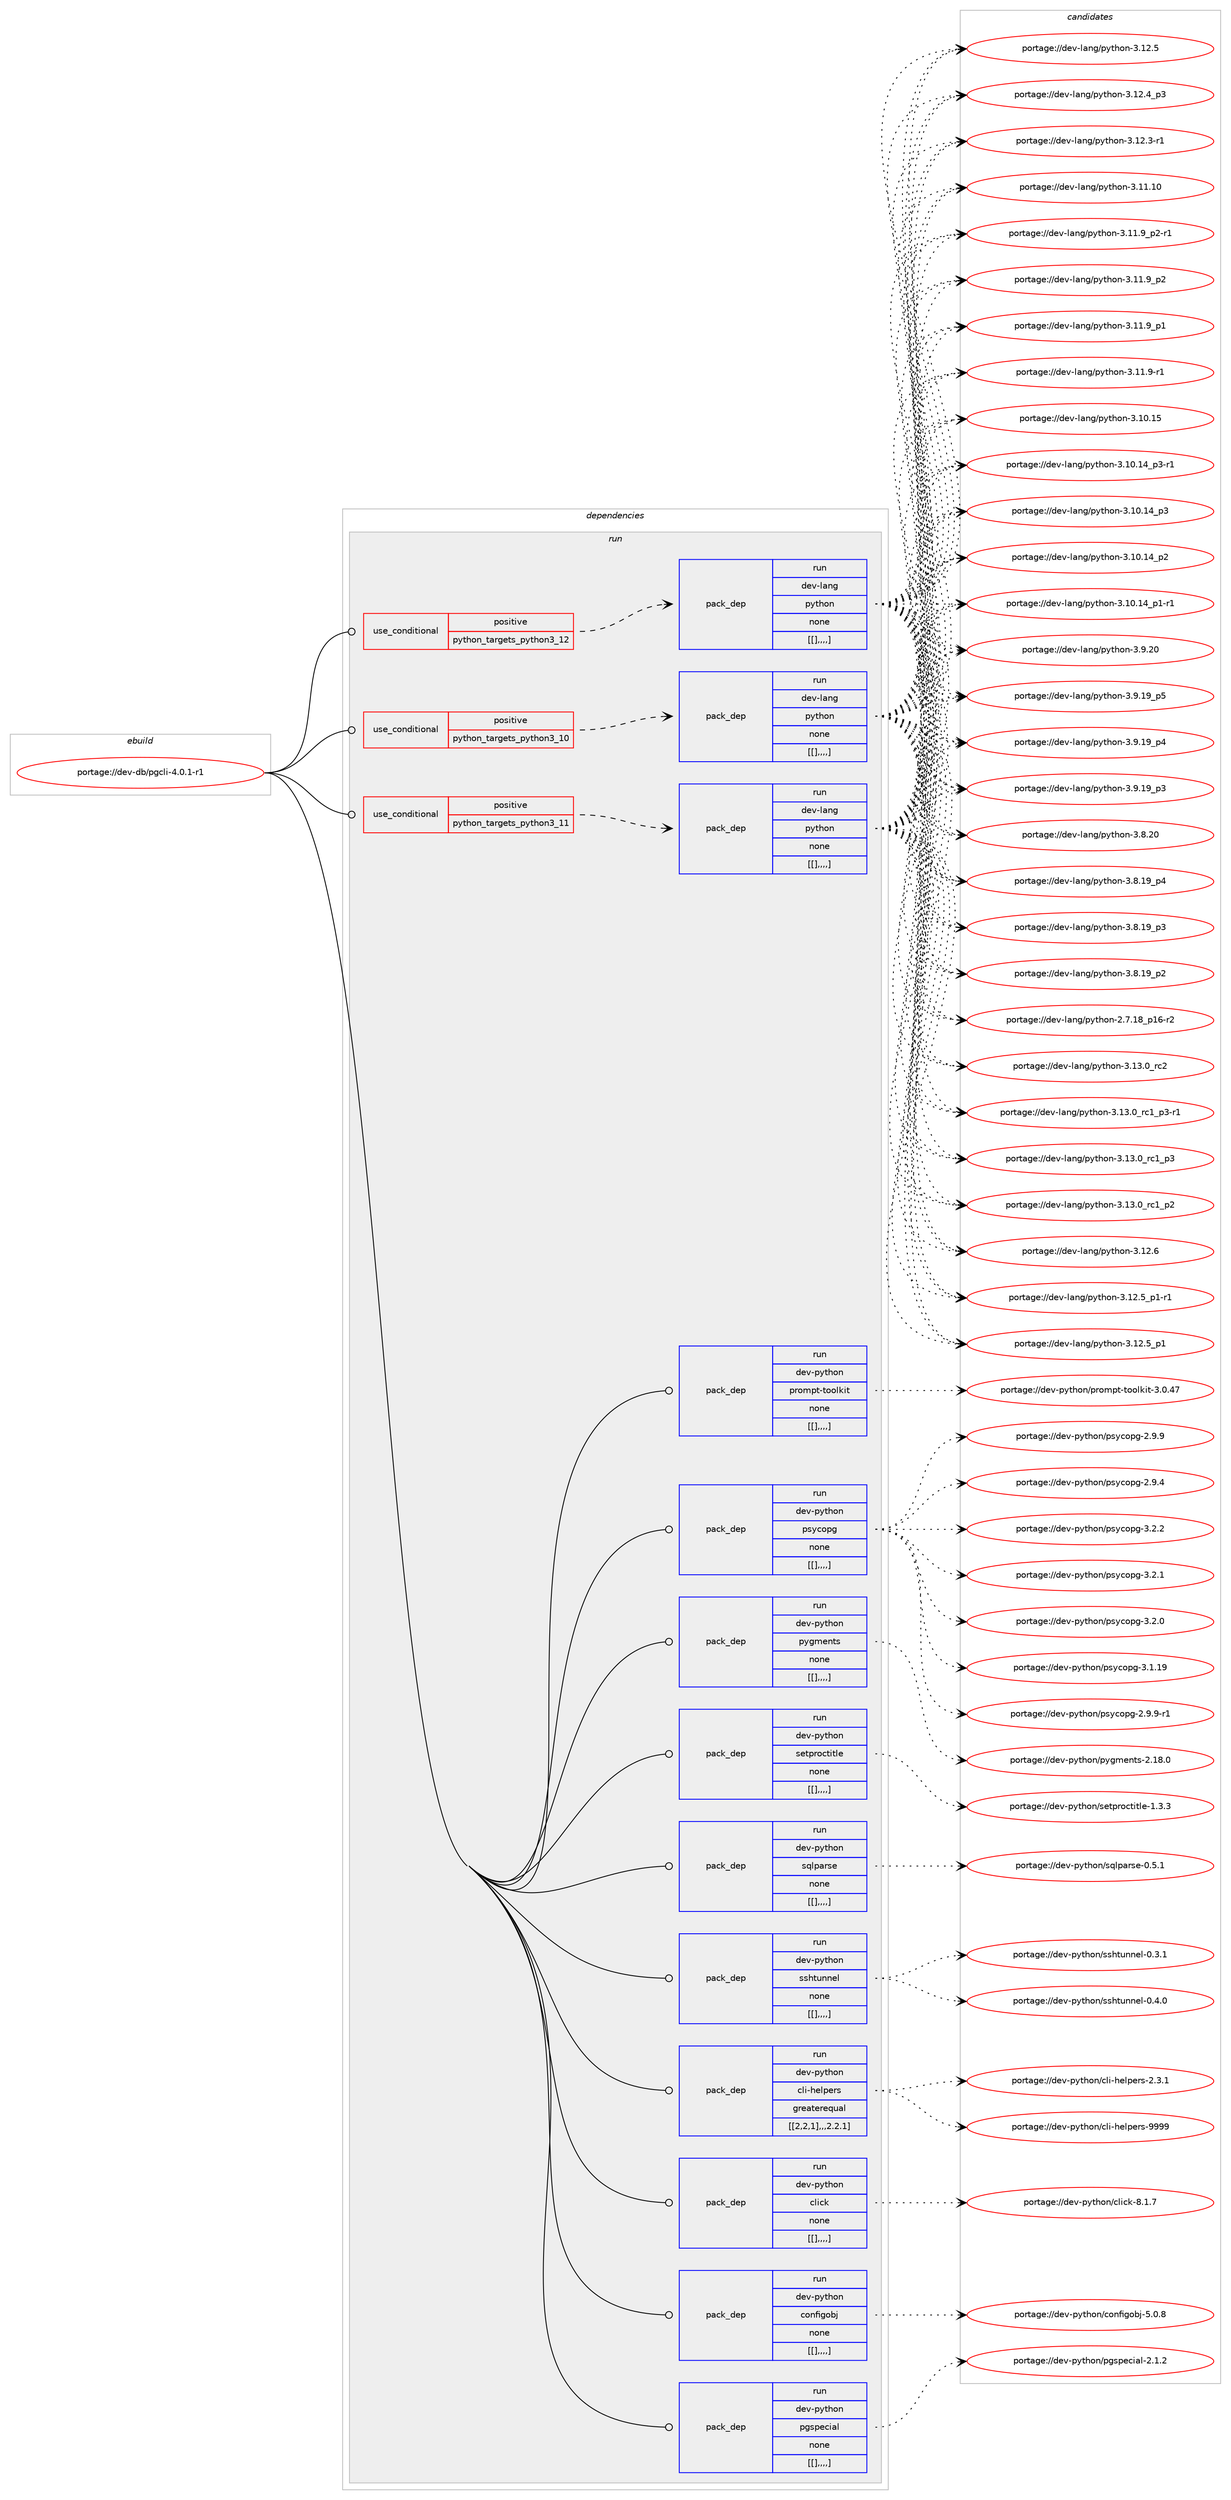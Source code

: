 digraph prolog {

# *************
# Graph options
# *************

newrank=true;
concentrate=true;
compound=true;
graph [rankdir=LR,fontname=Helvetica,fontsize=10,ranksep=1.5];#, ranksep=2.5, nodesep=0.2];
edge  [arrowhead=vee];
node  [fontname=Helvetica,fontsize=10];

# **********
# The ebuild
# **********

subgraph cluster_leftcol {
color=gray;
label=<<i>ebuild</i>>;
id [label="portage://dev-db/pgcli-4.0.1-r1", color=red, width=4, href="../dev-db/pgcli-4.0.1-r1.svg"];
}

# ****************
# The dependencies
# ****************

subgraph cluster_midcol {
color=gray;
label=<<i>dependencies</i>>;
subgraph cluster_compile {
fillcolor="#eeeeee";
style=filled;
label=<<i>compile</i>>;
}
subgraph cluster_compileandrun {
fillcolor="#eeeeee";
style=filled;
label=<<i>compile and run</i>>;
}
subgraph cluster_run {
fillcolor="#eeeeee";
style=filled;
label=<<i>run</i>>;
subgraph cond18085 {
dependency68744 [label=<<TABLE BORDER="0" CELLBORDER="1" CELLSPACING="0" CELLPADDING="4"><TR><TD ROWSPAN="3" CELLPADDING="10">use_conditional</TD></TR><TR><TD>positive</TD></TR><TR><TD>python_targets_python3_10</TD></TR></TABLE>>, shape=none, color=red];
subgraph pack49714 {
dependency68745 [label=<<TABLE BORDER="0" CELLBORDER="1" CELLSPACING="0" CELLPADDING="4" WIDTH="220"><TR><TD ROWSPAN="6" CELLPADDING="30">pack_dep</TD></TR><TR><TD WIDTH="110">run</TD></TR><TR><TD>dev-lang</TD></TR><TR><TD>python</TD></TR><TR><TD>none</TD></TR><TR><TD>[[],,,,]</TD></TR></TABLE>>, shape=none, color=blue];
}
dependency68744:e -> dependency68745:w [weight=20,style="dashed",arrowhead="vee"];
}
id:e -> dependency68744:w [weight=20,style="solid",arrowhead="odot"];
subgraph cond18086 {
dependency68746 [label=<<TABLE BORDER="0" CELLBORDER="1" CELLSPACING="0" CELLPADDING="4"><TR><TD ROWSPAN="3" CELLPADDING="10">use_conditional</TD></TR><TR><TD>positive</TD></TR><TR><TD>python_targets_python3_11</TD></TR></TABLE>>, shape=none, color=red];
subgraph pack49715 {
dependency68747 [label=<<TABLE BORDER="0" CELLBORDER="1" CELLSPACING="0" CELLPADDING="4" WIDTH="220"><TR><TD ROWSPAN="6" CELLPADDING="30">pack_dep</TD></TR><TR><TD WIDTH="110">run</TD></TR><TR><TD>dev-lang</TD></TR><TR><TD>python</TD></TR><TR><TD>none</TD></TR><TR><TD>[[],,,,]</TD></TR></TABLE>>, shape=none, color=blue];
}
dependency68746:e -> dependency68747:w [weight=20,style="dashed",arrowhead="vee"];
}
id:e -> dependency68746:w [weight=20,style="solid",arrowhead="odot"];
subgraph cond18087 {
dependency68748 [label=<<TABLE BORDER="0" CELLBORDER="1" CELLSPACING="0" CELLPADDING="4"><TR><TD ROWSPAN="3" CELLPADDING="10">use_conditional</TD></TR><TR><TD>positive</TD></TR><TR><TD>python_targets_python3_12</TD></TR></TABLE>>, shape=none, color=red];
subgraph pack49716 {
dependency68749 [label=<<TABLE BORDER="0" CELLBORDER="1" CELLSPACING="0" CELLPADDING="4" WIDTH="220"><TR><TD ROWSPAN="6" CELLPADDING="30">pack_dep</TD></TR><TR><TD WIDTH="110">run</TD></TR><TR><TD>dev-lang</TD></TR><TR><TD>python</TD></TR><TR><TD>none</TD></TR><TR><TD>[[],,,,]</TD></TR></TABLE>>, shape=none, color=blue];
}
dependency68748:e -> dependency68749:w [weight=20,style="dashed",arrowhead="vee"];
}
id:e -> dependency68748:w [weight=20,style="solid",arrowhead="odot"];
subgraph pack49717 {
dependency68750 [label=<<TABLE BORDER="0" CELLBORDER="1" CELLSPACING="0" CELLPADDING="4" WIDTH="220"><TR><TD ROWSPAN="6" CELLPADDING="30">pack_dep</TD></TR><TR><TD WIDTH="110">run</TD></TR><TR><TD>dev-python</TD></TR><TR><TD>cli-helpers</TD></TR><TR><TD>greaterequal</TD></TR><TR><TD>[[2,2,1],,,2.2.1]</TD></TR></TABLE>>, shape=none, color=blue];
}
id:e -> dependency68750:w [weight=20,style="solid",arrowhead="odot"];
subgraph pack49718 {
dependency68751 [label=<<TABLE BORDER="0" CELLBORDER="1" CELLSPACING="0" CELLPADDING="4" WIDTH="220"><TR><TD ROWSPAN="6" CELLPADDING="30">pack_dep</TD></TR><TR><TD WIDTH="110">run</TD></TR><TR><TD>dev-python</TD></TR><TR><TD>click</TD></TR><TR><TD>none</TD></TR><TR><TD>[[],,,,]</TD></TR></TABLE>>, shape=none, color=blue];
}
id:e -> dependency68751:w [weight=20,style="solid",arrowhead="odot"];
subgraph pack49719 {
dependency68752 [label=<<TABLE BORDER="0" CELLBORDER="1" CELLSPACING="0" CELLPADDING="4" WIDTH="220"><TR><TD ROWSPAN="6" CELLPADDING="30">pack_dep</TD></TR><TR><TD WIDTH="110">run</TD></TR><TR><TD>dev-python</TD></TR><TR><TD>configobj</TD></TR><TR><TD>none</TD></TR><TR><TD>[[],,,,]</TD></TR></TABLE>>, shape=none, color=blue];
}
id:e -> dependency68752:w [weight=20,style="solid",arrowhead="odot"];
subgraph pack49720 {
dependency68753 [label=<<TABLE BORDER="0" CELLBORDER="1" CELLSPACING="0" CELLPADDING="4" WIDTH="220"><TR><TD ROWSPAN="6" CELLPADDING="30">pack_dep</TD></TR><TR><TD WIDTH="110">run</TD></TR><TR><TD>dev-python</TD></TR><TR><TD>pgspecial</TD></TR><TR><TD>none</TD></TR><TR><TD>[[],,,,]</TD></TR></TABLE>>, shape=none, color=blue];
}
id:e -> dependency68753:w [weight=20,style="solid",arrowhead="odot"];
subgraph pack49721 {
dependency68754 [label=<<TABLE BORDER="0" CELLBORDER="1" CELLSPACING="0" CELLPADDING="4" WIDTH="220"><TR><TD ROWSPAN="6" CELLPADDING="30">pack_dep</TD></TR><TR><TD WIDTH="110">run</TD></TR><TR><TD>dev-python</TD></TR><TR><TD>prompt-toolkit</TD></TR><TR><TD>none</TD></TR><TR><TD>[[],,,,]</TD></TR></TABLE>>, shape=none, color=blue];
}
id:e -> dependency68754:w [weight=20,style="solid",arrowhead="odot"];
subgraph pack49722 {
dependency68755 [label=<<TABLE BORDER="0" CELLBORDER="1" CELLSPACING="0" CELLPADDING="4" WIDTH="220"><TR><TD ROWSPAN="6" CELLPADDING="30">pack_dep</TD></TR><TR><TD WIDTH="110">run</TD></TR><TR><TD>dev-python</TD></TR><TR><TD>psycopg</TD></TR><TR><TD>none</TD></TR><TR><TD>[[],,,,]</TD></TR></TABLE>>, shape=none, color=blue];
}
id:e -> dependency68755:w [weight=20,style="solid",arrowhead="odot"];
subgraph pack49723 {
dependency68756 [label=<<TABLE BORDER="0" CELLBORDER="1" CELLSPACING="0" CELLPADDING="4" WIDTH="220"><TR><TD ROWSPAN="6" CELLPADDING="30">pack_dep</TD></TR><TR><TD WIDTH="110">run</TD></TR><TR><TD>dev-python</TD></TR><TR><TD>pygments</TD></TR><TR><TD>none</TD></TR><TR><TD>[[],,,,]</TD></TR></TABLE>>, shape=none, color=blue];
}
id:e -> dependency68756:w [weight=20,style="solid",arrowhead="odot"];
subgraph pack49724 {
dependency68757 [label=<<TABLE BORDER="0" CELLBORDER="1" CELLSPACING="0" CELLPADDING="4" WIDTH="220"><TR><TD ROWSPAN="6" CELLPADDING="30">pack_dep</TD></TR><TR><TD WIDTH="110">run</TD></TR><TR><TD>dev-python</TD></TR><TR><TD>setproctitle</TD></TR><TR><TD>none</TD></TR><TR><TD>[[],,,,]</TD></TR></TABLE>>, shape=none, color=blue];
}
id:e -> dependency68757:w [weight=20,style="solid",arrowhead="odot"];
subgraph pack49725 {
dependency68758 [label=<<TABLE BORDER="0" CELLBORDER="1" CELLSPACING="0" CELLPADDING="4" WIDTH="220"><TR><TD ROWSPAN="6" CELLPADDING="30">pack_dep</TD></TR><TR><TD WIDTH="110">run</TD></TR><TR><TD>dev-python</TD></TR><TR><TD>sqlparse</TD></TR><TR><TD>none</TD></TR><TR><TD>[[],,,,]</TD></TR></TABLE>>, shape=none, color=blue];
}
id:e -> dependency68758:w [weight=20,style="solid",arrowhead="odot"];
subgraph pack49726 {
dependency68759 [label=<<TABLE BORDER="0" CELLBORDER="1" CELLSPACING="0" CELLPADDING="4" WIDTH="220"><TR><TD ROWSPAN="6" CELLPADDING="30">pack_dep</TD></TR><TR><TD WIDTH="110">run</TD></TR><TR><TD>dev-python</TD></TR><TR><TD>sshtunnel</TD></TR><TR><TD>none</TD></TR><TR><TD>[[],,,,]</TD></TR></TABLE>>, shape=none, color=blue];
}
id:e -> dependency68759:w [weight=20,style="solid",arrowhead="odot"];
}
}

# **************
# The candidates
# **************

subgraph cluster_choices {
rank=same;
color=gray;
label=<<i>candidates</i>>;

subgraph choice49714 {
color=black;
nodesep=1;
choice10010111845108971101034711212111610411111045514649514648951149950 [label="portage://dev-lang/python-3.13.0_rc2", color=red, width=4,href="../dev-lang/python-3.13.0_rc2.svg"];
choice1001011184510897110103471121211161041111104551464951464895114994995112514511449 [label="portage://dev-lang/python-3.13.0_rc1_p3-r1", color=red, width=4,href="../dev-lang/python-3.13.0_rc1_p3-r1.svg"];
choice100101118451089711010347112121116104111110455146495146489511499499511251 [label="portage://dev-lang/python-3.13.0_rc1_p3", color=red, width=4,href="../dev-lang/python-3.13.0_rc1_p3.svg"];
choice100101118451089711010347112121116104111110455146495146489511499499511250 [label="portage://dev-lang/python-3.13.0_rc1_p2", color=red, width=4,href="../dev-lang/python-3.13.0_rc1_p2.svg"];
choice10010111845108971101034711212111610411111045514649504654 [label="portage://dev-lang/python-3.12.6", color=red, width=4,href="../dev-lang/python-3.12.6.svg"];
choice1001011184510897110103471121211161041111104551464950465395112494511449 [label="portage://dev-lang/python-3.12.5_p1-r1", color=red, width=4,href="../dev-lang/python-3.12.5_p1-r1.svg"];
choice100101118451089711010347112121116104111110455146495046539511249 [label="portage://dev-lang/python-3.12.5_p1", color=red, width=4,href="../dev-lang/python-3.12.5_p1.svg"];
choice10010111845108971101034711212111610411111045514649504653 [label="portage://dev-lang/python-3.12.5", color=red, width=4,href="../dev-lang/python-3.12.5.svg"];
choice100101118451089711010347112121116104111110455146495046529511251 [label="portage://dev-lang/python-3.12.4_p3", color=red, width=4,href="../dev-lang/python-3.12.4_p3.svg"];
choice100101118451089711010347112121116104111110455146495046514511449 [label="portage://dev-lang/python-3.12.3-r1", color=red, width=4,href="../dev-lang/python-3.12.3-r1.svg"];
choice1001011184510897110103471121211161041111104551464949464948 [label="portage://dev-lang/python-3.11.10", color=red, width=4,href="../dev-lang/python-3.11.10.svg"];
choice1001011184510897110103471121211161041111104551464949465795112504511449 [label="portage://dev-lang/python-3.11.9_p2-r1", color=red, width=4,href="../dev-lang/python-3.11.9_p2-r1.svg"];
choice100101118451089711010347112121116104111110455146494946579511250 [label="portage://dev-lang/python-3.11.9_p2", color=red, width=4,href="../dev-lang/python-3.11.9_p2.svg"];
choice100101118451089711010347112121116104111110455146494946579511249 [label="portage://dev-lang/python-3.11.9_p1", color=red, width=4,href="../dev-lang/python-3.11.9_p1.svg"];
choice100101118451089711010347112121116104111110455146494946574511449 [label="portage://dev-lang/python-3.11.9-r1", color=red, width=4,href="../dev-lang/python-3.11.9-r1.svg"];
choice1001011184510897110103471121211161041111104551464948464953 [label="portage://dev-lang/python-3.10.15", color=red, width=4,href="../dev-lang/python-3.10.15.svg"];
choice100101118451089711010347112121116104111110455146494846495295112514511449 [label="portage://dev-lang/python-3.10.14_p3-r1", color=red, width=4,href="../dev-lang/python-3.10.14_p3-r1.svg"];
choice10010111845108971101034711212111610411111045514649484649529511251 [label="portage://dev-lang/python-3.10.14_p3", color=red, width=4,href="../dev-lang/python-3.10.14_p3.svg"];
choice10010111845108971101034711212111610411111045514649484649529511250 [label="portage://dev-lang/python-3.10.14_p2", color=red, width=4,href="../dev-lang/python-3.10.14_p2.svg"];
choice100101118451089711010347112121116104111110455146494846495295112494511449 [label="portage://dev-lang/python-3.10.14_p1-r1", color=red, width=4,href="../dev-lang/python-3.10.14_p1-r1.svg"];
choice10010111845108971101034711212111610411111045514657465048 [label="portage://dev-lang/python-3.9.20", color=red, width=4,href="../dev-lang/python-3.9.20.svg"];
choice100101118451089711010347112121116104111110455146574649579511253 [label="portage://dev-lang/python-3.9.19_p5", color=red, width=4,href="../dev-lang/python-3.9.19_p5.svg"];
choice100101118451089711010347112121116104111110455146574649579511252 [label="portage://dev-lang/python-3.9.19_p4", color=red, width=4,href="../dev-lang/python-3.9.19_p4.svg"];
choice100101118451089711010347112121116104111110455146574649579511251 [label="portage://dev-lang/python-3.9.19_p3", color=red, width=4,href="../dev-lang/python-3.9.19_p3.svg"];
choice10010111845108971101034711212111610411111045514656465048 [label="portage://dev-lang/python-3.8.20", color=red, width=4,href="../dev-lang/python-3.8.20.svg"];
choice100101118451089711010347112121116104111110455146564649579511252 [label="portage://dev-lang/python-3.8.19_p4", color=red, width=4,href="../dev-lang/python-3.8.19_p4.svg"];
choice100101118451089711010347112121116104111110455146564649579511251 [label="portage://dev-lang/python-3.8.19_p3", color=red, width=4,href="../dev-lang/python-3.8.19_p3.svg"];
choice100101118451089711010347112121116104111110455146564649579511250 [label="portage://dev-lang/python-3.8.19_p2", color=red, width=4,href="../dev-lang/python-3.8.19_p2.svg"];
choice100101118451089711010347112121116104111110455046554649569511249544511450 [label="portage://dev-lang/python-2.7.18_p16-r2", color=red, width=4,href="../dev-lang/python-2.7.18_p16-r2.svg"];
dependency68745:e -> choice10010111845108971101034711212111610411111045514649514648951149950:w [style=dotted,weight="100"];
dependency68745:e -> choice1001011184510897110103471121211161041111104551464951464895114994995112514511449:w [style=dotted,weight="100"];
dependency68745:e -> choice100101118451089711010347112121116104111110455146495146489511499499511251:w [style=dotted,weight="100"];
dependency68745:e -> choice100101118451089711010347112121116104111110455146495146489511499499511250:w [style=dotted,weight="100"];
dependency68745:e -> choice10010111845108971101034711212111610411111045514649504654:w [style=dotted,weight="100"];
dependency68745:e -> choice1001011184510897110103471121211161041111104551464950465395112494511449:w [style=dotted,weight="100"];
dependency68745:e -> choice100101118451089711010347112121116104111110455146495046539511249:w [style=dotted,weight="100"];
dependency68745:e -> choice10010111845108971101034711212111610411111045514649504653:w [style=dotted,weight="100"];
dependency68745:e -> choice100101118451089711010347112121116104111110455146495046529511251:w [style=dotted,weight="100"];
dependency68745:e -> choice100101118451089711010347112121116104111110455146495046514511449:w [style=dotted,weight="100"];
dependency68745:e -> choice1001011184510897110103471121211161041111104551464949464948:w [style=dotted,weight="100"];
dependency68745:e -> choice1001011184510897110103471121211161041111104551464949465795112504511449:w [style=dotted,weight="100"];
dependency68745:e -> choice100101118451089711010347112121116104111110455146494946579511250:w [style=dotted,weight="100"];
dependency68745:e -> choice100101118451089711010347112121116104111110455146494946579511249:w [style=dotted,weight="100"];
dependency68745:e -> choice100101118451089711010347112121116104111110455146494946574511449:w [style=dotted,weight="100"];
dependency68745:e -> choice1001011184510897110103471121211161041111104551464948464953:w [style=dotted,weight="100"];
dependency68745:e -> choice100101118451089711010347112121116104111110455146494846495295112514511449:w [style=dotted,weight="100"];
dependency68745:e -> choice10010111845108971101034711212111610411111045514649484649529511251:w [style=dotted,weight="100"];
dependency68745:e -> choice10010111845108971101034711212111610411111045514649484649529511250:w [style=dotted,weight="100"];
dependency68745:e -> choice100101118451089711010347112121116104111110455146494846495295112494511449:w [style=dotted,weight="100"];
dependency68745:e -> choice10010111845108971101034711212111610411111045514657465048:w [style=dotted,weight="100"];
dependency68745:e -> choice100101118451089711010347112121116104111110455146574649579511253:w [style=dotted,weight="100"];
dependency68745:e -> choice100101118451089711010347112121116104111110455146574649579511252:w [style=dotted,weight="100"];
dependency68745:e -> choice100101118451089711010347112121116104111110455146574649579511251:w [style=dotted,weight="100"];
dependency68745:e -> choice10010111845108971101034711212111610411111045514656465048:w [style=dotted,weight="100"];
dependency68745:e -> choice100101118451089711010347112121116104111110455146564649579511252:w [style=dotted,weight="100"];
dependency68745:e -> choice100101118451089711010347112121116104111110455146564649579511251:w [style=dotted,weight="100"];
dependency68745:e -> choice100101118451089711010347112121116104111110455146564649579511250:w [style=dotted,weight="100"];
dependency68745:e -> choice100101118451089711010347112121116104111110455046554649569511249544511450:w [style=dotted,weight="100"];
}
subgraph choice49715 {
color=black;
nodesep=1;
choice10010111845108971101034711212111610411111045514649514648951149950 [label="portage://dev-lang/python-3.13.0_rc2", color=red, width=4,href="../dev-lang/python-3.13.0_rc2.svg"];
choice1001011184510897110103471121211161041111104551464951464895114994995112514511449 [label="portage://dev-lang/python-3.13.0_rc1_p3-r1", color=red, width=4,href="../dev-lang/python-3.13.0_rc1_p3-r1.svg"];
choice100101118451089711010347112121116104111110455146495146489511499499511251 [label="portage://dev-lang/python-3.13.0_rc1_p3", color=red, width=4,href="../dev-lang/python-3.13.0_rc1_p3.svg"];
choice100101118451089711010347112121116104111110455146495146489511499499511250 [label="portage://dev-lang/python-3.13.0_rc1_p2", color=red, width=4,href="../dev-lang/python-3.13.0_rc1_p2.svg"];
choice10010111845108971101034711212111610411111045514649504654 [label="portage://dev-lang/python-3.12.6", color=red, width=4,href="../dev-lang/python-3.12.6.svg"];
choice1001011184510897110103471121211161041111104551464950465395112494511449 [label="portage://dev-lang/python-3.12.5_p1-r1", color=red, width=4,href="../dev-lang/python-3.12.5_p1-r1.svg"];
choice100101118451089711010347112121116104111110455146495046539511249 [label="portage://dev-lang/python-3.12.5_p1", color=red, width=4,href="../dev-lang/python-3.12.5_p1.svg"];
choice10010111845108971101034711212111610411111045514649504653 [label="portage://dev-lang/python-3.12.5", color=red, width=4,href="../dev-lang/python-3.12.5.svg"];
choice100101118451089711010347112121116104111110455146495046529511251 [label="portage://dev-lang/python-3.12.4_p3", color=red, width=4,href="../dev-lang/python-3.12.4_p3.svg"];
choice100101118451089711010347112121116104111110455146495046514511449 [label="portage://dev-lang/python-3.12.3-r1", color=red, width=4,href="../dev-lang/python-3.12.3-r1.svg"];
choice1001011184510897110103471121211161041111104551464949464948 [label="portage://dev-lang/python-3.11.10", color=red, width=4,href="../dev-lang/python-3.11.10.svg"];
choice1001011184510897110103471121211161041111104551464949465795112504511449 [label="portage://dev-lang/python-3.11.9_p2-r1", color=red, width=4,href="../dev-lang/python-3.11.9_p2-r1.svg"];
choice100101118451089711010347112121116104111110455146494946579511250 [label="portage://dev-lang/python-3.11.9_p2", color=red, width=4,href="../dev-lang/python-3.11.9_p2.svg"];
choice100101118451089711010347112121116104111110455146494946579511249 [label="portage://dev-lang/python-3.11.9_p1", color=red, width=4,href="../dev-lang/python-3.11.9_p1.svg"];
choice100101118451089711010347112121116104111110455146494946574511449 [label="portage://dev-lang/python-3.11.9-r1", color=red, width=4,href="../dev-lang/python-3.11.9-r1.svg"];
choice1001011184510897110103471121211161041111104551464948464953 [label="portage://dev-lang/python-3.10.15", color=red, width=4,href="../dev-lang/python-3.10.15.svg"];
choice100101118451089711010347112121116104111110455146494846495295112514511449 [label="portage://dev-lang/python-3.10.14_p3-r1", color=red, width=4,href="../dev-lang/python-3.10.14_p3-r1.svg"];
choice10010111845108971101034711212111610411111045514649484649529511251 [label="portage://dev-lang/python-3.10.14_p3", color=red, width=4,href="../dev-lang/python-3.10.14_p3.svg"];
choice10010111845108971101034711212111610411111045514649484649529511250 [label="portage://dev-lang/python-3.10.14_p2", color=red, width=4,href="../dev-lang/python-3.10.14_p2.svg"];
choice100101118451089711010347112121116104111110455146494846495295112494511449 [label="portage://dev-lang/python-3.10.14_p1-r1", color=red, width=4,href="../dev-lang/python-3.10.14_p1-r1.svg"];
choice10010111845108971101034711212111610411111045514657465048 [label="portage://dev-lang/python-3.9.20", color=red, width=4,href="../dev-lang/python-3.9.20.svg"];
choice100101118451089711010347112121116104111110455146574649579511253 [label="portage://dev-lang/python-3.9.19_p5", color=red, width=4,href="../dev-lang/python-3.9.19_p5.svg"];
choice100101118451089711010347112121116104111110455146574649579511252 [label="portage://dev-lang/python-3.9.19_p4", color=red, width=4,href="../dev-lang/python-3.9.19_p4.svg"];
choice100101118451089711010347112121116104111110455146574649579511251 [label="portage://dev-lang/python-3.9.19_p3", color=red, width=4,href="../dev-lang/python-3.9.19_p3.svg"];
choice10010111845108971101034711212111610411111045514656465048 [label="portage://dev-lang/python-3.8.20", color=red, width=4,href="../dev-lang/python-3.8.20.svg"];
choice100101118451089711010347112121116104111110455146564649579511252 [label="portage://dev-lang/python-3.8.19_p4", color=red, width=4,href="../dev-lang/python-3.8.19_p4.svg"];
choice100101118451089711010347112121116104111110455146564649579511251 [label="portage://dev-lang/python-3.8.19_p3", color=red, width=4,href="../dev-lang/python-3.8.19_p3.svg"];
choice100101118451089711010347112121116104111110455146564649579511250 [label="portage://dev-lang/python-3.8.19_p2", color=red, width=4,href="../dev-lang/python-3.8.19_p2.svg"];
choice100101118451089711010347112121116104111110455046554649569511249544511450 [label="portage://dev-lang/python-2.7.18_p16-r2", color=red, width=4,href="../dev-lang/python-2.7.18_p16-r2.svg"];
dependency68747:e -> choice10010111845108971101034711212111610411111045514649514648951149950:w [style=dotted,weight="100"];
dependency68747:e -> choice1001011184510897110103471121211161041111104551464951464895114994995112514511449:w [style=dotted,weight="100"];
dependency68747:e -> choice100101118451089711010347112121116104111110455146495146489511499499511251:w [style=dotted,weight="100"];
dependency68747:e -> choice100101118451089711010347112121116104111110455146495146489511499499511250:w [style=dotted,weight="100"];
dependency68747:e -> choice10010111845108971101034711212111610411111045514649504654:w [style=dotted,weight="100"];
dependency68747:e -> choice1001011184510897110103471121211161041111104551464950465395112494511449:w [style=dotted,weight="100"];
dependency68747:e -> choice100101118451089711010347112121116104111110455146495046539511249:w [style=dotted,weight="100"];
dependency68747:e -> choice10010111845108971101034711212111610411111045514649504653:w [style=dotted,weight="100"];
dependency68747:e -> choice100101118451089711010347112121116104111110455146495046529511251:w [style=dotted,weight="100"];
dependency68747:e -> choice100101118451089711010347112121116104111110455146495046514511449:w [style=dotted,weight="100"];
dependency68747:e -> choice1001011184510897110103471121211161041111104551464949464948:w [style=dotted,weight="100"];
dependency68747:e -> choice1001011184510897110103471121211161041111104551464949465795112504511449:w [style=dotted,weight="100"];
dependency68747:e -> choice100101118451089711010347112121116104111110455146494946579511250:w [style=dotted,weight="100"];
dependency68747:e -> choice100101118451089711010347112121116104111110455146494946579511249:w [style=dotted,weight="100"];
dependency68747:e -> choice100101118451089711010347112121116104111110455146494946574511449:w [style=dotted,weight="100"];
dependency68747:e -> choice1001011184510897110103471121211161041111104551464948464953:w [style=dotted,weight="100"];
dependency68747:e -> choice100101118451089711010347112121116104111110455146494846495295112514511449:w [style=dotted,weight="100"];
dependency68747:e -> choice10010111845108971101034711212111610411111045514649484649529511251:w [style=dotted,weight="100"];
dependency68747:e -> choice10010111845108971101034711212111610411111045514649484649529511250:w [style=dotted,weight="100"];
dependency68747:e -> choice100101118451089711010347112121116104111110455146494846495295112494511449:w [style=dotted,weight="100"];
dependency68747:e -> choice10010111845108971101034711212111610411111045514657465048:w [style=dotted,weight="100"];
dependency68747:e -> choice100101118451089711010347112121116104111110455146574649579511253:w [style=dotted,weight="100"];
dependency68747:e -> choice100101118451089711010347112121116104111110455146574649579511252:w [style=dotted,weight="100"];
dependency68747:e -> choice100101118451089711010347112121116104111110455146574649579511251:w [style=dotted,weight="100"];
dependency68747:e -> choice10010111845108971101034711212111610411111045514656465048:w [style=dotted,weight="100"];
dependency68747:e -> choice100101118451089711010347112121116104111110455146564649579511252:w [style=dotted,weight="100"];
dependency68747:e -> choice100101118451089711010347112121116104111110455146564649579511251:w [style=dotted,weight="100"];
dependency68747:e -> choice100101118451089711010347112121116104111110455146564649579511250:w [style=dotted,weight="100"];
dependency68747:e -> choice100101118451089711010347112121116104111110455046554649569511249544511450:w [style=dotted,weight="100"];
}
subgraph choice49716 {
color=black;
nodesep=1;
choice10010111845108971101034711212111610411111045514649514648951149950 [label="portage://dev-lang/python-3.13.0_rc2", color=red, width=4,href="../dev-lang/python-3.13.0_rc2.svg"];
choice1001011184510897110103471121211161041111104551464951464895114994995112514511449 [label="portage://dev-lang/python-3.13.0_rc1_p3-r1", color=red, width=4,href="../dev-lang/python-3.13.0_rc1_p3-r1.svg"];
choice100101118451089711010347112121116104111110455146495146489511499499511251 [label="portage://dev-lang/python-3.13.0_rc1_p3", color=red, width=4,href="../dev-lang/python-3.13.0_rc1_p3.svg"];
choice100101118451089711010347112121116104111110455146495146489511499499511250 [label="portage://dev-lang/python-3.13.0_rc1_p2", color=red, width=4,href="../dev-lang/python-3.13.0_rc1_p2.svg"];
choice10010111845108971101034711212111610411111045514649504654 [label="portage://dev-lang/python-3.12.6", color=red, width=4,href="../dev-lang/python-3.12.6.svg"];
choice1001011184510897110103471121211161041111104551464950465395112494511449 [label="portage://dev-lang/python-3.12.5_p1-r1", color=red, width=4,href="../dev-lang/python-3.12.5_p1-r1.svg"];
choice100101118451089711010347112121116104111110455146495046539511249 [label="portage://dev-lang/python-3.12.5_p1", color=red, width=4,href="../dev-lang/python-3.12.5_p1.svg"];
choice10010111845108971101034711212111610411111045514649504653 [label="portage://dev-lang/python-3.12.5", color=red, width=4,href="../dev-lang/python-3.12.5.svg"];
choice100101118451089711010347112121116104111110455146495046529511251 [label="portage://dev-lang/python-3.12.4_p3", color=red, width=4,href="../dev-lang/python-3.12.4_p3.svg"];
choice100101118451089711010347112121116104111110455146495046514511449 [label="portage://dev-lang/python-3.12.3-r1", color=red, width=4,href="../dev-lang/python-3.12.3-r1.svg"];
choice1001011184510897110103471121211161041111104551464949464948 [label="portage://dev-lang/python-3.11.10", color=red, width=4,href="../dev-lang/python-3.11.10.svg"];
choice1001011184510897110103471121211161041111104551464949465795112504511449 [label="portage://dev-lang/python-3.11.9_p2-r1", color=red, width=4,href="../dev-lang/python-3.11.9_p2-r1.svg"];
choice100101118451089711010347112121116104111110455146494946579511250 [label="portage://dev-lang/python-3.11.9_p2", color=red, width=4,href="../dev-lang/python-3.11.9_p2.svg"];
choice100101118451089711010347112121116104111110455146494946579511249 [label="portage://dev-lang/python-3.11.9_p1", color=red, width=4,href="../dev-lang/python-3.11.9_p1.svg"];
choice100101118451089711010347112121116104111110455146494946574511449 [label="portage://dev-lang/python-3.11.9-r1", color=red, width=4,href="../dev-lang/python-3.11.9-r1.svg"];
choice1001011184510897110103471121211161041111104551464948464953 [label="portage://dev-lang/python-3.10.15", color=red, width=4,href="../dev-lang/python-3.10.15.svg"];
choice100101118451089711010347112121116104111110455146494846495295112514511449 [label="portage://dev-lang/python-3.10.14_p3-r1", color=red, width=4,href="../dev-lang/python-3.10.14_p3-r1.svg"];
choice10010111845108971101034711212111610411111045514649484649529511251 [label="portage://dev-lang/python-3.10.14_p3", color=red, width=4,href="../dev-lang/python-3.10.14_p3.svg"];
choice10010111845108971101034711212111610411111045514649484649529511250 [label="portage://dev-lang/python-3.10.14_p2", color=red, width=4,href="../dev-lang/python-3.10.14_p2.svg"];
choice100101118451089711010347112121116104111110455146494846495295112494511449 [label="portage://dev-lang/python-3.10.14_p1-r1", color=red, width=4,href="../dev-lang/python-3.10.14_p1-r1.svg"];
choice10010111845108971101034711212111610411111045514657465048 [label="portage://dev-lang/python-3.9.20", color=red, width=4,href="../dev-lang/python-3.9.20.svg"];
choice100101118451089711010347112121116104111110455146574649579511253 [label="portage://dev-lang/python-3.9.19_p5", color=red, width=4,href="../dev-lang/python-3.9.19_p5.svg"];
choice100101118451089711010347112121116104111110455146574649579511252 [label="portage://dev-lang/python-3.9.19_p4", color=red, width=4,href="../dev-lang/python-3.9.19_p4.svg"];
choice100101118451089711010347112121116104111110455146574649579511251 [label="portage://dev-lang/python-3.9.19_p3", color=red, width=4,href="../dev-lang/python-3.9.19_p3.svg"];
choice10010111845108971101034711212111610411111045514656465048 [label="portage://dev-lang/python-3.8.20", color=red, width=4,href="../dev-lang/python-3.8.20.svg"];
choice100101118451089711010347112121116104111110455146564649579511252 [label="portage://dev-lang/python-3.8.19_p4", color=red, width=4,href="../dev-lang/python-3.8.19_p4.svg"];
choice100101118451089711010347112121116104111110455146564649579511251 [label="portage://dev-lang/python-3.8.19_p3", color=red, width=4,href="../dev-lang/python-3.8.19_p3.svg"];
choice100101118451089711010347112121116104111110455146564649579511250 [label="portage://dev-lang/python-3.8.19_p2", color=red, width=4,href="../dev-lang/python-3.8.19_p2.svg"];
choice100101118451089711010347112121116104111110455046554649569511249544511450 [label="portage://dev-lang/python-2.7.18_p16-r2", color=red, width=4,href="../dev-lang/python-2.7.18_p16-r2.svg"];
dependency68749:e -> choice10010111845108971101034711212111610411111045514649514648951149950:w [style=dotted,weight="100"];
dependency68749:e -> choice1001011184510897110103471121211161041111104551464951464895114994995112514511449:w [style=dotted,weight="100"];
dependency68749:e -> choice100101118451089711010347112121116104111110455146495146489511499499511251:w [style=dotted,weight="100"];
dependency68749:e -> choice100101118451089711010347112121116104111110455146495146489511499499511250:w [style=dotted,weight="100"];
dependency68749:e -> choice10010111845108971101034711212111610411111045514649504654:w [style=dotted,weight="100"];
dependency68749:e -> choice1001011184510897110103471121211161041111104551464950465395112494511449:w [style=dotted,weight="100"];
dependency68749:e -> choice100101118451089711010347112121116104111110455146495046539511249:w [style=dotted,weight="100"];
dependency68749:e -> choice10010111845108971101034711212111610411111045514649504653:w [style=dotted,weight="100"];
dependency68749:e -> choice100101118451089711010347112121116104111110455146495046529511251:w [style=dotted,weight="100"];
dependency68749:e -> choice100101118451089711010347112121116104111110455146495046514511449:w [style=dotted,weight="100"];
dependency68749:e -> choice1001011184510897110103471121211161041111104551464949464948:w [style=dotted,weight="100"];
dependency68749:e -> choice1001011184510897110103471121211161041111104551464949465795112504511449:w [style=dotted,weight="100"];
dependency68749:e -> choice100101118451089711010347112121116104111110455146494946579511250:w [style=dotted,weight="100"];
dependency68749:e -> choice100101118451089711010347112121116104111110455146494946579511249:w [style=dotted,weight="100"];
dependency68749:e -> choice100101118451089711010347112121116104111110455146494946574511449:w [style=dotted,weight="100"];
dependency68749:e -> choice1001011184510897110103471121211161041111104551464948464953:w [style=dotted,weight="100"];
dependency68749:e -> choice100101118451089711010347112121116104111110455146494846495295112514511449:w [style=dotted,weight="100"];
dependency68749:e -> choice10010111845108971101034711212111610411111045514649484649529511251:w [style=dotted,weight="100"];
dependency68749:e -> choice10010111845108971101034711212111610411111045514649484649529511250:w [style=dotted,weight="100"];
dependency68749:e -> choice100101118451089711010347112121116104111110455146494846495295112494511449:w [style=dotted,weight="100"];
dependency68749:e -> choice10010111845108971101034711212111610411111045514657465048:w [style=dotted,weight="100"];
dependency68749:e -> choice100101118451089711010347112121116104111110455146574649579511253:w [style=dotted,weight="100"];
dependency68749:e -> choice100101118451089711010347112121116104111110455146574649579511252:w [style=dotted,weight="100"];
dependency68749:e -> choice100101118451089711010347112121116104111110455146574649579511251:w [style=dotted,weight="100"];
dependency68749:e -> choice10010111845108971101034711212111610411111045514656465048:w [style=dotted,weight="100"];
dependency68749:e -> choice100101118451089711010347112121116104111110455146564649579511252:w [style=dotted,weight="100"];
dependency68749:e -> choice100101118451089711010347112121116104111110455146564649579511251:w [style=dotted,weight="100"];
dependency68749:e -> choice100101118451089711010347112121116104111110455146564649579511250:w [style=dotted,weight="100"];
dependency68749:e -> choice100101118451089711010347112121116104111110455046554649569511249544511450:w [style=dotted,weight="100"];
}
subgraph choice49717 {
color=black;
nodesep=1;
choice100101118451121211161041111104799108105451041011081121011141154557575757 [label="portage://dev-python/cli-helpers-9999", color=red, width=4,href="../dev-python/cli-helpers-9999.svg"];
choice10010111845112121116104111110479910810545104101108112101114115455046514649 [label="portage://dev-python/cli-helpers-2.3.1", color=red, width=4,href="../dev-python/cli-helpers-2.3.1.svg"];
dependency68750:e -> choice100101118451121211161041111104799108105451041011081121011141154557575757:w [style=dotted,weight="100"];
dependency68750:e -> choice10010111845112121116104111110479910810545104101108112101114115455046514649:w [style=dotted,weight="100"];
}
subgraph choice49718 {
color=black;
nodesep=1;
choice10010111845112121116104111110479910810599107455646494655 [label="portage://dev-python/click-8.1.7", color=red, width=4,href="../dev-python/click-8.1.7.svg"];
dependency68751:e -> choice10010111845112121116104111110479910810599107455646494655:w [style=dotted,weight="100"];
}
subgraph choice49719 {
color=black;
nodesep=1;
choice10010111845112121116104111110479911111010210510311198106455346484656 [label="portage://dev-python/configobj-5.0.8", color=red, width=4,href="../dev-python/configobj-5.0.8.svg"];
dependency68752:e -> choice10010111845112121116104111110479911111010210510311198106455346484656:w [style=dotted,weight="100"];
}
subgraph choice49720 {
color=black;
nodesep=1;
choice10010111845112121116104111110471121031151121019910597108455046494650 [label="portage://dev-python/pgspecial-2.1.2", color=red, width=4,href="../dev-python/pgspecial-2.1.2.svg"];
dependency68753:e -> choice10010111845112121116104111110471121031151121019910597108455046494650:w [style=dotted,weight="100"];
}
subgraph choice49721 {
color=black;
nodesep=1;
choice10010111845112121116104111110471121141111091121164511611111110810710511645514648465255 [label="portage://dev-python/prompt-toolkit-3.0.47", color=red, width=4,href="../dev-python/prompt-toolkit-3.0.47.svg"];
dependency68754:e -> choice10010111845112121116104111110471121141111091121164511611111110810710511645514648465255:w [style=dotted,weight="100"];
}
subgraph choice49722 {
color=black;
nodesep=1;
choice100101118451121211161041111104711211512199111112103455146504650 [label="portage://dev-python/psycopg-3.2.2", color=red, width=4,href="../dev-python/psycopg-3.2.2.svg"];
choice100101118451121211161041111104711211512199111112103455146504649 [label="portage://dev-python/psycopg-3.2.1", color=red, width=4,href="../dev-python/psycopg-3.2.1.svg"];
choice100101118451121211161041111104711211512199111112103455146504648 [label="portage://dev-python/psycopg-3.2.0", color=red, width=4,href="../dev-python/psycopg-3.2.0.svg"];
choice10010111845112121116104111110471121151219911111210345514649464957 [label="portage://dev-python/psycopg-3.1.19", color=red, width=4,href="../dev-python/psycopg-3.1.19.svg"];
choice1001011184511212111610411111047112115121991111121034550465746574511449 [label="portage://dev-python/psycopg-2.9.9-r1", color=red, width=4,href="../dev-python/psycopg-2.9.9-r1.svg"];
choice100101118451121211161041111104711211512199111112103455046574657 [label="portage://dev-python/psycopg-2.9.9", color=red, width=4,href="../dev-python/psycopg-2.9.9.svg"];
choice100101118451121211161041111104711211512199111112103455046574652 [label="portage://dev-python/psycopg-2.9.4", color=red, width=4,href="../dev-python/psycopg-2.9.4.svg"];
dependency68755:e -> choice100101118451121211161041111104711211512199111112103455146504650:w [style=dotted,weight="100"];
dependency68755:e -> choice100101118451121211161041111104711211512199111112103455146504649:w [style=dotted,weight="100"];
dependency68755:e -> choice100101118451121211161041111104711211512199111112103455146504648:w [style=dotted,weight="100"];
dependency68755:e -> choice10010111845112121116104111110471121151219911111210345514649464957:w [style=dotted,weight="100"];
dependency68755:e -> choice1001011184511212111610411111047112115121991111121034550465746574511449:w [style=dotted,weight="100"];
dependency68755:e -> choice100101118451121211161041111104711211512199111112103455046574657:w [style=dotted,weight="100"];
dependency68755:e -> choice100101118451121211161041111104711211512199111112103455046574652:w [style=dotted,weight="100"];
}
subgraph choice49723 {
color=black;
nodesep=1;
choice100101118451121211161041111104711212110310910111011611545504649564648 [label="portage://dev-python/pygments-2.18.0", color=red, width=4,href="../dev-python/pygments-2.18.0.svg"];
dependency68756:e -> choice100101118451121211161041111104711212110310910111011611545504649564648:w [style=dotted,weight="100"];
}
subgraph choice49724 {
color=black;
nodesep=1;
choice100101118451121211161041111104711510111611211411199116105116108101454946514651 [label="portage://dev-python/setproctitle-1.3.3", color=red, width=4,href="../dev-python/setproctitle-1.3.3.svg"];
dependency68757:e -> choice100101118451121211161041111104711510111611211411199116105116108101454946514651:w [style=dotted,weight="100"];
}
subgraph choice49725 {
color=black;
nodesep=1;
choice100101118451121211161041111104711511310811297114115101454846534649 [label="portage://dev-python/sqlparse-0.5.1", color=red, width=4,href="../dev-python/sqlparse-0.5.1.svg"];
dependency68758:e -> choice100101118451121211161041111104711511310811297114115101454846534649:w [style=dotted,weight="100"];
}
subgraph choice49726 {
color=black;
nodesep=1;
choice1001011184511212111610411111047115115104116117110110101108454846524648 [label="portage://dev-python/sshtunnel-0.4.0", color=red, width=4,href="../dev-python/sshtunnel-0.4.0.svg"];
choice1001011184511212111610411111047115115104116117110110101108454846514649 [label="portage://dev-python/sshtunnel-0.3.1", color=red, width=4,href="../dev-python/sshtunnel-0.3.1.svg"];
dependency68759:e -> choice1001011184511212111610411111047115115104116117110110101108454846524648:w [style=dotted,weight="100"];
dependency68759:e -> choice1001011184511212111610411111047115115104116117110110101108454846514649:w [style=dotted,weight="100"];
}
}

}
